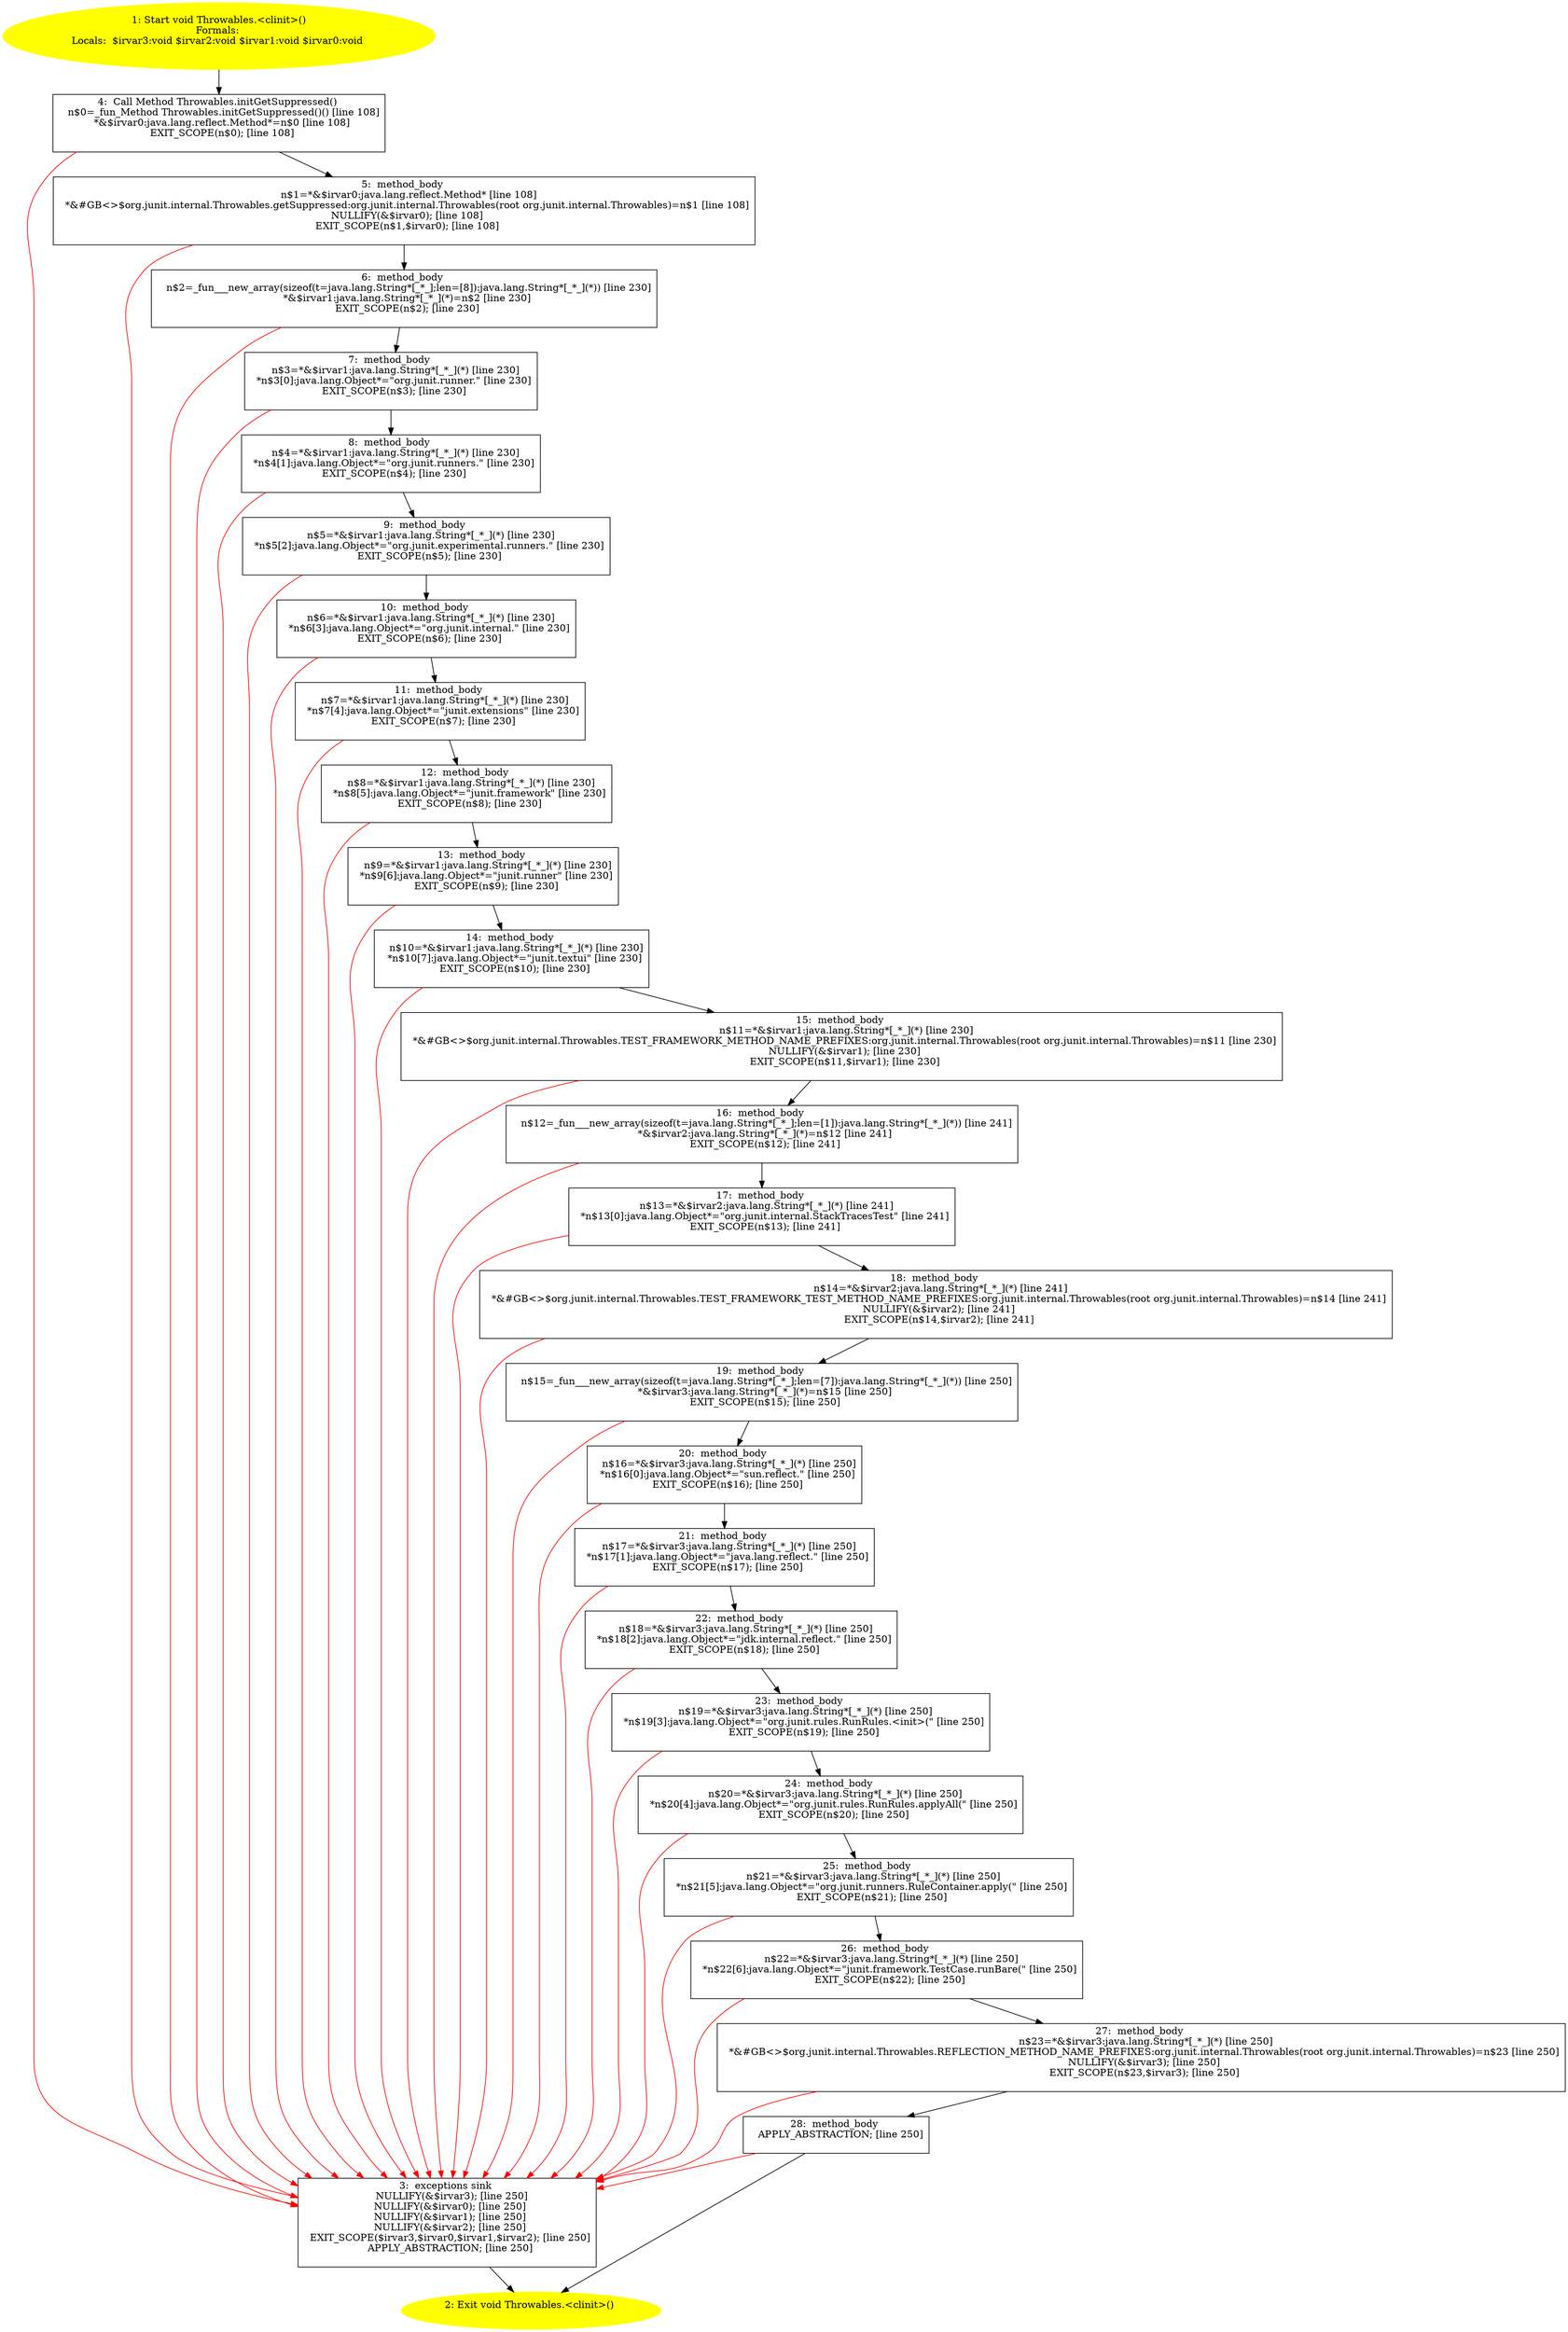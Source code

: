 /* @generated */
digraph cfg {
"org.junit.internal.Throwables.<clinit>():void.1a1e0ec49c862bfb5384f8ddade22847_1" [label="1: Start void Throwables.<clinit>()\nFormals: \nLocals:  $irvar3:void $irvar2:void $irvar1:void $irvar0:void \n  " color=yellow style=filled]
	

	 "org.junit.internal.Throwables.<clinit>():void.1a1e0ec49c862bfb5384f8ddade22847_1" -> "org.junit.internal.Throwables.<clinit>():void.1a1e0ec49c862bfb5384f8ddade22847_4" ;
"org.junit.internal.Throwables.<clinit>():void.1a1e0ec49c862bfb5384f8ddade22847_2" [label="2: Exit void Throwables.<clinit>() \n  " color=yellow style=filled]
	

"org.junit.internal.Throwables.<clinit>():void.1a1e0ec49c862bfb5384f8ddade22847_3" [label="3:  exceptions sink \n   NULLIFY(&$irvar3); [line 250]\n  NULLIFY(&$irvar0); [line 250]\n  NULLIFY(&$irvar1); [line 250]\n  NULLIFY(&$irvar2); [line 250]\n  EXIT_SCOPE($irvar3,$irvar0,$irvar1,$irvar2); [line 250]\n  APPLY_ABSTRACTION; [line 250]\n " shape="box"]
	

	 "org.junit.internal.Throwables.<clinit>():void.1a1e0ec49c862bfb5384f8ddade22847_3" -> "org.junit.internal.Throwables.<clinit>():void.1a1e0ec49c862bfb5384f8ddade22847_2" ;
"org.junit.internal.Throwables.<clinit>():void.1a1e0ec49c862bfb5384f8ddade22847_4" [label="4:  Call Method Throwables.initGetSuppressed() \n   n$0=_fun_Method Throwables.initGetSuppressed()() [line 108]\n  *&$irvar0:java.lang.reflect.Method*=n$0 [line 108]\n  EXIT_SCOPE(n$0); [line 108]\n " shape="box"]
	

	 "org.junit.internal.Throwables.<clinit>():void.1a1e0ec49c862bfb5384f8ddade22847_4" -> "org.junit.internal.Throwables.<clinit>():void.1a1e0ec49c862bfb5384f8ddade22847_5" ;
	 "org.junit.internal.Throwables.<clinit>():void.1a1e0ec49c862bfb5384f8ddade22847_4" -> "org.junit.internal.Throwables.<clinit>():void.1a1e0ec49c862bfb5384f8ddade22847_3" [color="red" ];
"org.junit.internal.Throwables.<clinit>():void.1a1e0ec49c862bfb5384f8ddade22847_5" [label="5:  method_body \n   n$1=*&$irvar0:java.lang.reflect.Method* [line 108]\n  *&#GB<>$org.junit.internal.Throwables.getSuppressed:org.junit.internal.Throwables(root org.junit.internal.Throwables)=n$1 [line 108]\n  NULLIFY(&$irvar0); [line 108]\n  EXIT_SCOPE(n$1,$irvar0); [line 108]\n " shape="box"]
	

	 "org.junit.internal.Throwables.<clinit>():void.1a1e0ec49c862bfb5384f8ddade22847_5" -> "org.junit.internal.Throwables.<clinit>():void.1a1e0ec49c862bfb5384f8ddade22847_6" ;
	 "org.junit.internal.Throwables.<clinit>():void.1a1e0ec49c862bfb5384f8ddade22847_5" -> "org.junit.internal.Throwables.<clinit>():void.1a1e0ec49c862bfb5384f8ddade22847_3" [color="red" ];
"org.junit.internal.Throwables.<clinit>():void.1a1e0ec49c862bfb5384f8ddade22847_6" [label="6:  method_body \n   n$2=_fun___new_array(sizeof(t=java.lang.String*[_*_];len=[8]):java.lang.String*[_*_](*)) [line 230]\n  *&$irvar1:java.lang.String*[_*_](*)=n$2 [line 230]\n  EXIT_SCOPE(n$2); [line 230]\n " shape="box"]
	

	 "org.junit.internal.Throwables.<clinit>():void.1a1e0ec49c862bfb5384f8ddade22847_6" -> "org.junit.internal.Throwables.<clinit>():void.1a1e0ec49c862bfb5384f8ddade22847_7" ;
	 "org.junit.internal.Throwables.<clinit>():void.1a1e0ec49c862bfb5384f8ddade22847_6" -> "org.junit.internal.Throwables.<clinit>():void.1a1e0ec49c862bfb5384f8ddade22847_3" [color="red" ];
"org.junit.internal.Throwables.<clinit>():void.1a1e0ec49c862bfb5384f8ddade22847_7" [label="7:  method_body \n   n$3=*&$irvar1:java.lang.String*[_*_](*) [line 230]\n  *n$3[0]:java.lang.Object*=\"org.junit.runner.\" [line 230]\n  EXIT_SCOPE(n$3); [line 230]\n " shape="box"]
	

	 "org.junit.internal.Throwables.<clinit>():void.1a1e0ec49c862bfb5384f8ddade22847_7" -> "org.junit.internal.Throwables.<clinit>():void.1a1e0ec49c862bfb5384f8ddade22847_8" ;
	 "org.junit.internal.Throwables.<clinit>():void.1a1e0ec49c862bfb5384f8ddade22847_7" -> "org.junit.internal.Throwables.<clinit>():void.1a1e0ec49c862bfb5384f8ddade22847_3" [color="red" ];
"org.junit.internal.Throwables.<clinit>():void.1a1e0ec49c862bfb5384f8ddade22847_8" [label="8:  method_body \n   n$4=*&$irvar1:java.lang.String*[_*_](*) [line 230]\n  *n$4[1]:java.lang.Object*=\"org.junit.runners.\" [line 230]\n  EXIT_SCOPE(n$4); [line 230]\n " shape="box"]
	

	 "org.junit.internal.Throwables.<clinit>():void.1a1e0ec49c862bfb5384f8ddade22847_8" -> "org.junit.internal.Throwables.<clinit>():void.1a1e0ec49c862bfb5384f8ddade22847_9" ;
	 "org.junit.internal.Throwables.<clinit>():void.1a1e0ec49c862bfb5384f8ddade22847_8" -> "org.junit.internal.Throwables.<clinit>():void.1a1e0ec49c862bfb5384f8ddade22847_3" [color="red" ];
"org.junit.internal.Throwables.<clinit>():void.1a1e0ec49c862bfb5384f8ddade22847_9" [label="9:  method_body \n   n$5=*&$irvar1:java.lang.String*[_*_](*) [line 230]\n  *n$5[2]:java.lang.Object*=\"org.junit.experimental.runners.\" [line 230]\n  EXIT_SCOPE(n$5); [line 230]\n " shape="box"]
	

	 "org.junit.internal.Throwables.<clinit>():void.1a1e0ec49c862bfb5384f8ddade22847_9" -> "org.junit.internal.Throwables.<clinit>():void.1a1e0ec49c862bfb5384f8ddade22847_10" ;
	 "org.junit.internal.Throwables.<clinit>():void.1a1e0ec49c862bfb5384f8ddade22847_9" -> "org.junit.internal.Throwables.<clinit>():void.1a1e0ec49c862bfb5384f8ddade22847_3" [color="red" ];
"org.junit.internal.Throwables.<clinit>():void.1a1e0ec49c862bfb5384f8ddade22847_10" [label="10:  method_body \n   n$6=*&$irvar1:java.lang.String*[_*_](*) [line 230]\n  *n$6[3]:java.lang.Object*=\"org.junit.internal.\" [line 230]\n  EXIT_SCOPE(n$6); [line 230]\n " shape="box"]
	

	 "org.junit.internal.Throwables.<clinit>():void.1a1e0ec49c862bfb5384f8ddade22847_10" -> "org.junit.internal.Throwables.<clinit>():void.1a1e0ec49c862bfb5384f8ddade22847_11" ;
	 "org.junit.internal.Throwables.<clinit>():void.1a1e0ec49c862bfb5384f8ddade22847_10" -> "org.junit.internal.Throwables.<clinit>():void.1a1e0ec49c862bfb5384f8ddade22847_3" [color="red" ];
"org.junit.internal.Throwables.<clinit>():void.1a1e0ec49c862bfb5384f8ddade22847_11" [label="11:  method_body \n   n$7=*&$irvar1:java.lang.String*[_*_](*) [line 230]\n  *n$7[4]:java.lang.Object*=\"junit.extensions\" [line 230]\n  EXIT_SCOPE(n$7); [line 230]\n " shape="box"]
	

	 "org.junit.internal.Throwables.<clinit>():void.1a1e0ec49c862bfb5384f8ddade22847_11" -> "org.junit.internal.Throwables.<clinit>():void.1a1e0ec49c862bfb5384f8ddade22847_12" ;
	 "org.junit.internal.Throwables.<clinit>():void.1a1e0ec49c862bfb5384f8ddade22847_11" -> "org.junit.internal.Throwables.<clinit>():void.1a1e0ec49c862bfb5384f8ddade22847_3" [color="red" ];
"org.junit.internal.Throwables.<clinit>():void.1a1e0ec49c862bfb5384f8ddade22847_12" [label="12:  method_body \n   n$8=*&$irvar1:java.lang.String*[_*_](*) [line 230]\n  *n$8[5]:java.lang.Object*=\"junit.framework\" [line 230]\n  EXIT_SCOPE(n$8); [line 230]\n " shape="box"]
	

	 "org.junit.internal.Throwables.<clinit>():void.1a1e0ec49c862bfb5384f8ddade22847_12" -> "org.junit.internal.Throwables.<clinit>():void.1a1e0ec49c862bfb5384f8ddade22847_13" ;
	 "org.junit.internal.Throwables.<clinit>():void.1a1e0ec49c862bfb5384f8ddade22847_12" -> "org.junit.internal.Throwables.<clinit>():void.1a1e0ec49c862bfb5384f8ddade22847_3" [color="red" ];
"org.junit.internal.Throwables.<clinit>():void.1a1e0ec49c862bfb5384f8ddade22847_13" [label="13:  method_body \n   n$9=*&$irvar1:java.lang.String*[_*_](*) [line 230]\n  *n$9[6]:java.lang.Object*=\"junit.runner\" [line 230]\n  EXIT_SCOPE(n$9); [line 230]\n " shape="box"]
	

	 "org.junit.internal.Throwables.<clinit>():void.1a1e0ec49c862bfb5384f8ddade22847_13" -> "org.junit.internal.Throwables.<clinit>():void.1a1e0ec49c862bfb5384f8ddade22847_14" ;
	 "org.junit.internal.Throwables.<clinit>():void.1a1e0ec49c862bfb5384f8ddade22847_13" -> "org.junit.internal.Throwables.<clinit>():void.1a1e0ec49c862bfb5384f8ddade22847_3" [color="red" ];
"org.junit.internal.Throwables.<clinit>():void.1a1e0ec49c862bfb5384f8ddade22847_14" [label="14:  method_body \n   n$10=*&$irvar1:java.lang.String*[_*_](*) [line 230]\n  *n$10[7]:java.lang.Object*=\"junit.textui\" [line 230]\n  EXIT_SCOPE(n$10); [line 230]\n " shape="box"]
	

	 "org.junit.internal.Throwables.<clinit>():void.1a1e0ec49c862bfb5384f8ddade22847_14" -> "org.junit.internal.Throwables.<clinit>():void.1a1e0ec49c862bfb5384f8ddade22847_15" ;
	 "org.junit.internal.Throwables.<clinit>():void.1a1e0ec49c862bfb5384f8ddade22847_14" -> "org.junit.internal.Throwables.<clinit>():void.1a1e0ec49c862bfb5384f8ddade22847_3" [color="red" ];
"org.junit.internal.Throwables.<clinit>():void.1a1e0ec49c862bfb5384f8ddade22847_15" [label="15:  method_body \n   n$11=*&$irvar1:java.lang.String*[_*_](*) [line 230]\n  *&#GB<>$org.junit.internal.Throwables.TEST_FRAMEWORK_METHOD_NAME_PREFIXES:org.junit.internal.Throwables(root org.junit.internal.Throwables)=n$11 [line 230]\n  NULLIFY(&$irvar1); [line 230]\n  EXIT_SCOPE(n$11,$irvar1); [line 230]\n " shape="box"]
	

	 "org.junit.internal.Throwables.<clinit>():void.1a1e0ec49c862bfb5384f8ddade22847_15" -> "org.junit.internal.Throwables.<clinit>():void.1a1e0ec49c862bfb5384f8ddade22847_16" ;
	 "org.junit.internal.Throwables.<clinit>():void.1a1e0ec49c862bfb5384f8ddade22847_15" -> "org.junit.internal.Throwables.<clinit>():void.1a1e0ec49c862bfb5384f8ddade22847_3" [color="red" ];
"org.junit.internal.Throwables.<clinit>():void.1a1e0ec49c862bfb5384f8ddade22847_16" [label="16:  method_body \n   n$12=_fun___new_array(sizeof(t=java.lang.String*[_*_];len=[1]):java.lang.String*[_*_](*)) [line 241]\n  *&$irvar2:java.lang.String*[_*_](*)=n$12 [line 241]\n  EXIT_SCOPE(n$12); [line 241]\n " shape="box"]
	

	 "org.junit.internal.Throwables.<clinit>():void.1a1e0ec49c862bfb5384f8ddade22847_16" -> "org.junit.internal.Throwables.<clinit>():void.1a1e0ec49c862bfb5384f8ddade22847_17" ;
	 "org.junit.internal.Throwables.<clinit>():void.1a1e0ec49c862bfb5384f8ddade22847_16" -> "org.junit.internal.Throwables.<clinit>():void.1a1e0ec49c862bfb5384f8ddade22847_3" [color="red" ];
"org.junit.internal.Throwables.<clinit>():void.1a1e0ec49c862bfb5384f8ddade22847_17" [label="17:  method_body \n   n$13=*&$irvar2:java.lang.String*[_*_](*) [line 241]\n  *n$13[0]:java.lang.Object*=\"org.junit.internal.StackTracesTest\" [line 241]\n  EXIT_SCOPE(n$13); [line 241]\n " shape="box"]
	

	 "org.junit.internal.Throwables.<clinit>():void.1a1e0ec49c862bfb5384f8ddade22847_17" -> "org.junit.internal.Throwables.<clinit>():void.1a1e0ec49c862bfb5384f8ddade22847_18" ;
	 "org.junit.internal.Throwables.<clinit>():void.1a1e0ec49c862bfb5384f8ddade22847_17" -> "org.junit.internal.Throwables.<clinit>():void.1a1e0ec49c862bfb5384f8ddade22847_3" [color="red" ];
"org.junit.internal.Throwables.<clinit>():void.1a1e0ec49c862bfb5384f8ddade22847_18" [label="18:  method_body \n   n$14=*&$irvar2:java.lang.String*[_*_](*) [line 241]\n  *&#GB<>$org.junit.internal.Throwables.TEST_FRAMEWORK_TEST_METHOD_NAME_PREFIXES:org.junit.internal.Throwables(root org.junit.internal.Throwables)=n$14 [line 241]\n  NULLIFY(&$irvar2); [line 241]\n  EXIT_SCOPE(n$14,$irvar2); [line 241]\n " shape="box"]
	

	 "org.junit.internal.Throwables.<clinit>():void.1a1e0ec49c862bfb5384f8ddade22847_18" -> "org.junit.internal.Throwables.<clinit>():void.1a1e0ec49c862bfb5384f8ddade22847_19" ;
	 "org.junit.internal.Throwables.<clinit>():void.1a1e0ec49c862bfb5384f8ddade22847_18" -> "org.junit.internal.Throwables.<clinit>():void.1a1e0ec49c862bfb5384f8ddade22847_3" [color="red" ];
"org.junit.internal.Throwables.<clinit>():void.1a1e0ec49c862bfb5384f8ddade22847_19" [label="19:  method_body \n   n$15=_fun___new_array(sizeof(t=java.lang.String*[_*_];len=[7]):java.lang.String*[_*_](*)) [line 250]\n  *&$irvar3:java.lang.String*[_*_](*)=n$15 [line 250]\n  EXIT_SCOPE(n$15); [line 250]\n " shape="box"]
	

	 "org.junit.internal.Throwables.<clinit>():void.1a1e0ec49c862bfb5384f8ddade22847_19" -> "org.junit.internal.Throwables.<clinit>():void.1a1e0ec49c862bfb5384f8ddade22847_20" ;
	 "org.junit.internal.Throwables.<clinit>():void.1a1e0ec49c862bfb5384f8ddade22847_19" -> "org.junit.internal.Throwables.<clinit>():void.1a1e0ec49c862bfb5384f8ddade22847_3" [color="red" ];
"org.junit.internal.Throwables.<clinit>():void.1a1e0ec49c862bfb5384f8ddade22847_20" [label="20:  method_body \n   n$16=*&$irvar3:java.lang.String*[_*_](*) [line 250]\n  *n$16[0]:java.lang.Object*=\"sun.reflect.\" [line 250]\n  EXIT_SCOPE(n$16); [line 250]\n " shape="box"]
	

	 "org.junit.internal.Throwables.<clinit>():void.1a1e0ec49c862bfb5384f8ddade22847_20" -> "org.junit.internal.Throwables.<clinit>():void.1a1e0ec49c862bfb5384f8ddade22847_21" ;
	 "org.junit.internal.Throwables.<clinit>():void.1a1e0ec49c862bfb5384f8ddade22847_20" -> "org.junit.internal.Throwables.<clinit>():void.1a1e0ec49c862bfb5384f8ddade22847_3" [color="red" ];
"org.junit.internal.Throwables.<clinit>():void.1a1e0ec49c862bfb5384f8ddade22847_21" [label="21:  method_body \n   n$17=*&$irvar3:java.lang.String*[_*_](*) [line 250]\n  *n$17[1]:java.lang.Object*=\"java.lang.reflect.\" [line 250]\n  EXIT_SCOPE(n$17); [line 250]\n " shape="box"]
	

	 "org.junit.internal.Throwables.<clinit>():void.1a1e0ec49c862bfb5384f8ddade22847_21" -> "org.junit.internal.Throwables.<clinit>():void.1a1e0ec49c862bfb5384f8ddade22847_22" ;
	 "org.junit.internal.Throwables.<clinit>():void.1a1e0ec49c862bfb5384f8ddade22847_21" -> "org.junit.internal.Throwables.<clinit>():void.1a1e0ec49c862bfb5384f8ddade22847_3" [color="red" ];
"org.junit.internal.Throwables.<clinit>():void.1a1e0ec49c862bfb5384f8ddade22847_22" [label="22:  method_body \n   n$18=*&$irvar3:java.lang.String*[_*_](*) [line 250]\n  *n$18[2]:java.lang.Object*=\"jdk.internal.reflect.\" [line 250]\n  EXIT_SCOPE(n$18); [line 250]\n " shape="box"]
	

	 "org.junit.internal.Throwables.<clinit>():void.1a1e0ec49c862bfb5384f8ddade22847_22" -> "org.junit.internal.Throwables.<clinit>():void.1a1e0ec49c862bfb5384f8ddade22847_23" ;
	 "org.junit.internal.Throwables.<clinit>():void.1a1e0ec49c862bfb5384f8ddade22847_22" -> "org.junit.internal.Throwables.<clinit>():void.1a1e0ec49c862bfb5384f8ddade22847_3" [color="red" ];
"org.junit.internal.Throwables.<clinit>():void.1a1e0ec49c862bfb5384f8ddade22847_23" [label="23:  method_body \n   n$19=*&$irvar3:java.lang.String*[_*_](*) [line 250]\n  *n$19[3]:java.lang.Object*=\"org.junit.rules.RunRules.<init>(\" [line 250]\n  EXIT_SCOPE(n$19); [line 250]\n " shape="box"]
	

	 "org.junit.internal.Throwables.<clinit>():void.1a1e0ec49c862bfb5384f8ddade22847_23" -> "org.junit.internal.Throwables.<clinit>():void.1a1e0ec49c862bfb5384f8ddade22847_24" ;
	 "org.junit.internal.Throwables.<clinit>():void.1a1e0ec49c862bfb5384f8ddade22847_23" -> "org.junit.internal.Throwables.<clinit>():void.1a1e0ec49c862bfb5384f8ddade22847_3" [color="red" ];
"org.junit.internal.Throwables.<clinit>():void.1a1e0ec49c862bfb5384f8ddade22847_24" [label="24:  method_body \n   n$20=*&$irvar3:java.lang.String*[_*_](*) [line 250]\n  *n$20[4]:java.lang.Object*=\"org.junit.rules.RunRules.applyAll(\" [line 250]\n  EXIT_SCOPE(n$20); [line 250]\n " shape="box"]
	

	 "org.junit.internal.Throwables.<clinit>():void.1a1e0ec49c862bfb5384f8ddade22847_24" -> "org.junit.internal.Throwables.<clinit>():void.1a1e0ec49c862bfb5384f8ddade22847_25" ;
	 "org.junit.internal.Throwables.<clinit>():void.1a1e0ec49c862bfb5384f8ddade22847_24" -> "org.junit.internal.Throwables.<clinit>():void.1a1e0ec49c862bfb5384f8ddade22847_3" [color="red" ];
"org.junit.internal.Throwables.<clinit>():void.1a1e0ec49c862bfb5384f8ddade22847_25" [label="25:  method_body \n   n$21=*&$irvar3:java.lang.String*[_*_](*) [line 250]\n  *n$21[5]:java.lang.Object*=\"org.junit.runners.RuleContainer.apply(\" [line 250]\n  EXIT_SCOPE(n$21); [line 250]\n " shape="box"]
	

	 "org.junit.internal.Throwables.<clinit>():void.1a1e0ec49c862bfb5384f8ddade22847_25" -> "org.junit.internal.Throwables.<clinit>():void.1a1e0ec49c862bfb5384f8ddade22847_26" ;
	 "org.junit.internal.Throwables.<clinit>():void.1a1e0ec49c862bfb5384f8ddade22847_25" -> "org.junit.internal.Throwables.<clinit>():void.1a1e0ec49c862bfb5384f8ddade22847_3" [color="red" ];
"org.junit.internal.Throwables.<clinit>():void.1a1e0ec49c862bfb5384f8ddade22847_26" [label="26:  method_body \n   n$22=*&$irvar3:java.lang.String*[_*_](*) [line 250]\n  *n$22[6]:java.lang.Object*=\"junit.framework.TestCase.runBare(\" [line 250]\n  EXIT_SCOPE(n$22); [line 250]\n " shape="box"]
	

	 "org.junit.internal.Throwables.<clinit>():void.1a1e0ec49c862bfb5384f8ddade22847_26" -> "org.junit.internal.Throwables.<clinit>():void.1a1e0ec49c862bfb5384f8ddade22847_27" ;
	 "org.junit.internal.Throwables.<clinit>():void.1a1e0ec49c862bfb5384f8ddade22847_26" -> "org.junit.internal.Throwables.<clinit>():void.1a1e0ec49c862bfb5384f8ddade22847_3" [color="red" ];
"org.junit.internal.Throwables.<clinit>():void.1a1e0ec49c862bfb5384f8ddade22847_27" [label="27:  method_body \n   n$23=*&$irvar3:java.lang.String*[_*_](*) [line 250]\n  *&#GB<>$org.junit.internal.Throwables.REFLECTION_METHOD_NAME_PREFIXES:org.junit.internal.Throwables(root org.junit.internal.Throwables)=n$23 [line 250]\n  NULLIFY(&$irvar3); [line 250]\n  EXIT_SCOPE(n$23,$irvar3); [line 250]\n " shape="box"]
	

	 "org.junit.internal.Throwables.<clinit>():void.1a1e0ec49c862bfb5384f8ddade22847_27" -> "org.junit.internal.Throwables.<clinit>():void.1a1e0ec49c862bfb5384f8ddade22847_28" ;
	 "org.junit.internal.Throwables.<clinit>():void.1a1e0ec49c862bfb5384f8ddade22847_27" -> "org.junit.internal.Throwables.<clinit>():void.1a1e0ec49c862bfb5384f8ddade22847_3" [color="red" ];
"org.junit.internal.Throwables.<clinit>():void.1a1e0ec49c862bfb5384f8ddade22847_28" [label="28:  method_body \n   APPLY_ABSTRACTION; [line 250]\n " shape="box"]
	

	 "org.junit.internal.Throwables.<clinit>():void.1a1e0ec49c862bfb5384f8ddade22847_28" -> "org.junit.internal.Throwables.<clinit>():void.1a1e0ec49c862bfb5384f8ddade22847_2" ;
	 "org.junit.internal.Throwables.<clinit>():void.1a1e0ec49c862bfb5384f8ddade22847_28" -> "org.junit.internal.Throwables.<clinit>():void.1a1e0ec49c862bfb5384f8ddade22847_3" [color="red" ];
}

